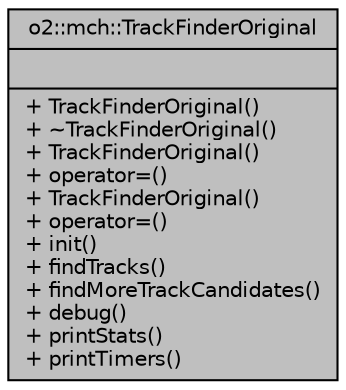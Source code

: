 digraph "o2::mch::TrackFinderOriginal"
{
 // INTERACTIVE_SVG=YES
  bgcolor="transparent";
  edge [fontname="Helvetica",fontsize="10",labelfontname="Helvetica",labelfontsize="10"];
  node [fontname="Helvetica",fontsize="10",shape=record];
  Node1 [label="{o2::mch::TrackFinderOriginal\n||+ TrackFinderOriginal()\l+ ~TrackFinderOriginal()\l+ TrackFinderOriginal()\l+ operator=()\l+ TrackFinderOriginal()\l+ operator=()\l+ init()\l+ findTracks()\l+ findMoreTrackCandidates()\l+ debug()\l+ printStats()\l+ printTimers()\l}",height=0.2,width=0.4,color="black", fillcolor="grey75", style="filled", fontcolor="black"];
}
